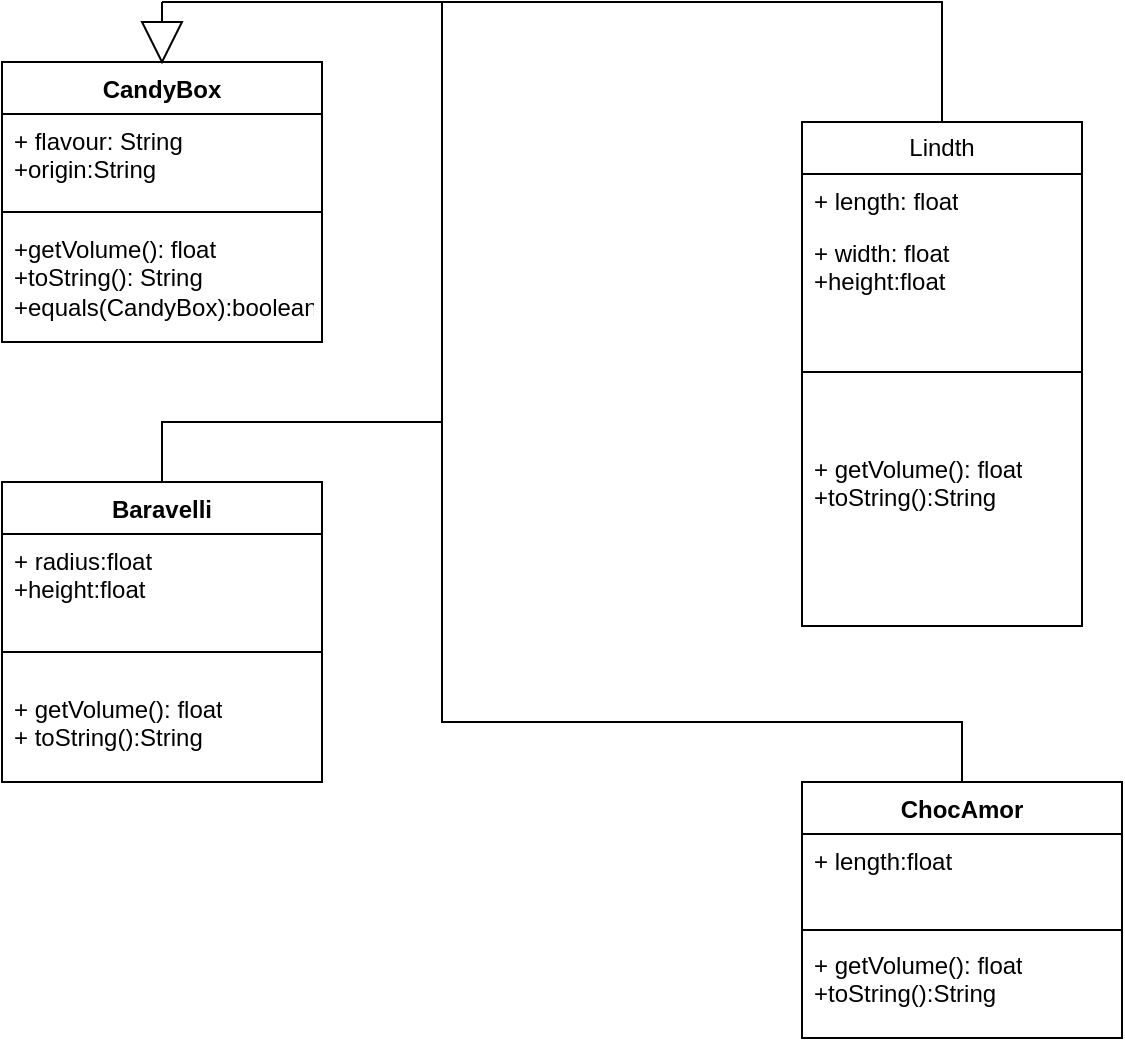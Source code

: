<mxfile version="22.0.5" type="device">
  <diagram name="Page-1" id="hQ2d04q7mOpEN9sxADeP">
    <mxGraphModel dx="1290" dy="530" grid="1" gridSize="10" guides="1" tooltips="1" connect="1" arrows="1" fold="1" page="1" pageScale="1" pageWidth="827" pageHeight="1169" math="0" shadow="0">
      <root>
        <mxCell id="0" />
        <mxCell id="1" parent="0" />
        <mxCell id="ZP1XxZCuLC_Y_DANeIEZ-1" value="CandyBox" style="swimlane;fontStyle=1;align=center;verticalAlign=top;childLayout=stackLayout;horizontal=1;startSize=26;horizontalStack=0;resizeParent=1;resizeParentMax=0;resizeLast=0;collapsible=1;marginBottom=0;whiteSpace=wrap;html=1;" parent="1" vertex="1">
          <mxGeometry x="150" y="70" width="160" height="140" as="geometry" />
        </mxCell>
        <mxCell id="ZP1XxZCuLC_Y_DANeIEZ-2" value="+ flavour: String&lt;br&gt;+origin:String" style="text;strokeColor=none;fillColor=none;align=left;verticalAlign=top;spacingLeft=4;spacingRight=4;overflow=hidden;rotatable=0;points=[[0,0.5],[1,0.5]];portConstraint=eastwest;whiteSpace=wrap;html=1;" parent="ZP1XxZCuLC_Y_DANeIEZ-1" vertex="1">
          <mxGeometry y="26" width="160" height="44" as="geometry" />
        </mxCell>
        <mxCell id="ZP1XxZCuLC_Y_DANeIEZ-3" value="" style="line;strokeWidth=1;fillColor=none;align=left;verticalAlign=middle;spacingTop=-1;spacingLeft=3;spacingRight=3;rotatable=0;labelPosition=right;points=[];portConstraint=eastwest;strokeColor=inherit;" parent="ZP1XxZCuLC_Y_DANeIEZ-1" vertex="1">
          <mxGeometry y="70" width="160" height="10" as="geometry" />
        </mxCell>
        <mxCell id="ZP1XxZCuLC_Y_DANeIEZ-4" value="+getVolume(): float&lt;br&gt;+toString(): String&lt;br&gt;+equals(CandyBox):boolean" style="text;strokeColor=none;fillColor=none;align=left;verticalAlign=top;spacingLeft=4;spacingRight=4;overflow=hidden;rotatable=0;points=[[0,0.5],[1,0.5]];portConstraint=eastwest;whiteSpace=wrap;html=1;" parent="ZP1XxZCuLC_Y_DANeIEZ-1" vertex="1">
          <mxGeometry y="80" width="160" height="60" as="geometry" />
        </mxCell>
        <mxCell id="ZP1XxZCuLC_Y_DANeIEZ-5" value="Lindth" style="swimlane;fontStyle=0;childLayout=stackLayout;horizontal=1;startSize=26;fillColor=none;horizontalStack=0;resizeParent=1;resizeParentMax=0;resizeLast=0;collapsible=1;marginBottom=0;whiteSpace=wrap;html=1;" parent="1" vertex="1">
          <mxGeometry x="550" y="100" width="140" height="252" as="geometry" />
        </mxCell>
        <mxCell id="ZP1XxZCuLC_Y_DANeIEZ-6" value="+ length: float" style="text;strokeColor=none;fillColor=none;align=left;verticalAlign=top;spacingLeft=4;spacingRight=4;overflow=hidden;rotatable=0;points=[[0,0.5],[1,0.5]];portConstraint=eastwest;whiteSpace=wrap;html=1;" parent="ZP1XxZCuLC_Y_DANeIEZ-5" vertex="1">
          <mxGeometry y="26" width="140" height="26" as="geometry" />
        </mxCell>
        <mxCell id="ZP1XxZCuLC_Y_DANeIEZ-7" value="+ width: float&lt;br&gt;+height:float" style="text;strokeColor=none;fillColor=none;align=left;verticalAlign=top;spacingLeft=4;spacingRight=4;overflow=hidden;rotatable=0;points=[[0,0.5],[1,0.5]];portConstraint=eastwest;whiteSpace=wrap;html=1;" parent="ZP1XxZCuLC_Y_DANeIEZ-5" vertex="1">
          <mxGeometry y="52" width="140" height="38" as="geometry" />
        </mxCell>
        <mxCell id="ZP1XxZCuLC_Y_DANeIEZ-17" value="" style="line;strokeWidth=1;fillColor=none;align=left;verticalAlign=middle;spacingTop=-1;spacingLeft=3;spacingRight=3;rotatable=0;labelPosition=right;points=[];portConstraint=eastwest;strokeColor=inherit;" parent="ZP1XxZCuLC_Y_DANeIEZ-5" vertex="1">
          <mxGeometry y="90" width="140" height="70" as="geometry" />
        </mxCell>
        <mxCell id="ZP1XxZCuLC_Y_DANeIEZ-8" value="+ getVolume(): float&lt;br&gt;+toString():String" style="text;strokeColor=none;fillColor=none;align=left;verticalAlign=top;spacingLeft=4;spacingRight=4;overflow=hidden;rotatable=0;points=[[0,0.5],[1,0.5]];portConstraint=eastwest;whiteSpace=wrap;html=1;" parent="ZP1XxZCuLC_Y_DANeIEZ-5" vertex="1">
          <mxGeometry y="160" width="140" height="92" as="geometry" />
        </mxCell>
        <mxCell id="ZP1XxZCuLC_Y_DANeIEZ-18" value="Baravelli" style="swimlane;fontStyle=1;align=center;verticalAlign=top;childLayout=stackLayout;horizontal=1;startSize=26;horizontalStack=0;resizeParent=1;resizeParentMax=0;resizeLast=0;collapsible=1;marginBottom=0;whiteSpace=wrap;html=1;" parent="1" vertex="1">
          <mxGeometry x="150" y="280" width="160" height="150" as="geometry" />
        </mxCell>
        <mxCell id="ZP1XxZCuLC_Y_DANeIEZ-19" value="+ radius:float&lt;br&gt;+height:float&amp;nbsp;" style="text;strokeColor=none;fillColor=none;align=left;verticalAlign=top;spacingLeft=4;spacingRight=4;overflow=hidden;rotatable=0;points=[[0,0.5],[1,0.5]];portConstraint=eastwest;whiteSpace=wrap;html=1;" parent="ZP1XxZCuLC_Y_DANeIEZ-18" vertex="1">
          <mxGeometry y="26" width="160" height="44" as="geometry" />
        </mxCell>
        <mxCell id="ZP1XxZCuLC_Y_DANeIEZ-20" value="" style="line;strokeWidth=1;fillColor=none;align=left;verticalAlign=middle;spacingTop=-1;spacingLeft=3;spacingRight=3;rotatable=0;labelPosition=right;points=[];portConstraint=eastwest;strokeColor=inherit;" parent="ZP1XxZCuLC_Y_DANeIEZ-18" vertex="1">
          <mxGeometry y="70" width="160" height="30" as="geometry" />
        </mxCell>
        <mxCell id="ZP1XxZCuLC_Y_DANeIEZ-21" value="+ getVolume(): float&lt;br&gt;+ toString():String" style="text;strokeColor=none;fillColor=none;align=left;verticalAlign=top;spacingLeft=4;spacingRight=4;overflow=hidden;rotatable=0;points=[[0,0.5],[1,0.5]];portConstraint=eastwest;whiteSpace=wrap;html=1;" parent="ZP1XxZCuLC_Y_DANeIEZ-18" vertex="1">
          <mxGeometry y="100" width="160" height="50" as="geometry" />
        </mxCell>
        <mxCell id="ZP1XxZCuLC_Y_DANeIEZ-22" value="ChocAmor" style="swimlane;fontStyle=1;align=center;verticalAlign=top;childLayout=stackLayout;horizontal=1;startSize=26;horizontalStack=0;resizeParent=1;resizeParentMax=0;resizeLast=0;collapsible=1;marginBottom=0;whiteSpace=wrap;html=1;" parent="1" vertex="1">
          <mxGeometry x="550" y="430" width="160" height="128" as="geometry" />
        </mxCell>
        <mxCell id="ZP1XxZCuLC_Y_DANeIEZ-23" value="+ length:float" style="text;strokeColor=none;fillColor=none;align=left;verticalAlign=top;spacingLeft=4;spacingRight=4;overflow=hidden;rotatable=0;points=[[0,0.5],[1,0.5]];portConstraint=eastwest;whiteSpace=wrap;html=1;" parent="ZP1XxZCuLC_Y_DANeIEZ-22" vertex="1">
          <mxGeometry y="26" width="160" height="44" as="geometry" />
        </mxCell>
        <mxCell id="ZP1XxZCuLC_Y_DANeIEZ-24" value="" style="line;strokeWidth=1;fillColor=none;align=left;verticalAlign=middle;spacingTop=-1;spacingLeft=3;spacingRight=3;rotatable=0;labelPosition=right;points=[];portConstraint=eastwest;strokeColor=inherit;" parent="ZP1XxZCuLC_Y_DANeIEZ-22" vertex="1">
          <mxGeometry y="70" width="160" height="8" as="geometry" />
        </mxCell>
        <mxCell id="ZP1XxZCuLC_Y_DANeIEZ-25" value="+ getVolume(): float&lt;br&gt;+toString():String" style="text;strokeColor=none;fillColor=none;align=left;verticalAlign=top;spacingLeft=4;spacingRight=4;overflow=hidden;rotatable=0;points=[[0,0.5],[1,0.5]];portConstraint=eastwest;whiteSpace=wrap;html=1;" parent="ZP1XxZCuLC_Y_DANeIEZ-22" vertex="1">
          <mxGeometry y="78" width="160" height="50" as="geometry" />
        </mxCell>
        <mxCell id="5om05QUkOHCmgN5HzH-l-1" value="" style="endArrow=none;html=1;rounded=0;entryX=0.5;entryY=0;entryDx=0;entryDy=0;" edge="1" parent="1" source="5om05QUkOHCmgN5HzH-l-4" target="ZP1XxZCuLC_Y_DANeIEZ-1">
          <mxGeometry width="50" height="50" relative="1" as="geometry">
            <mxPoint x="230" y="280" as="sourcePoint" />
            <mxPoint x="170" y="40" as="targetPoint" />
            <Array as="points">
              <mxPoint x="230" y="40" />
            </Array>
          </mxGeometry>
        </mxCell>
        <mxCell id="5om05QUkOHCmgN5HzH-l-2" value="" style="endArrow=none;html=1;rounded=0;" edge="1" parent="1">
          <mxGeometry width="50" height="50" relative="1" as="geometry">
            <mxPoint x="620" y="100" as="sourcePoint" />
            <mxPoint x="370" y="40" as="targetPoint" />
            <Array as="points">
              <mxPoint x="620" y="40" />
            </Array>
          </mxGeometry>
        </mxCell>
        <mxCell id="5om05QUkOHCmgN5HzH-l-3" value="" style="endArrow=none;html=1;rounded=0;" edge="1" parent="1">
          <mxGeometry width="50" height="50" relative="1" as="geometry">
            <mxPoint x="630" y="430" as="sourcePoint" />
            <mxPoint x="370" y="250" as="targetPoint" />
            <Array as="points">
              <mxPoint x="630" y="400" />
              <mxPoint x="370" y="400" />
            </Array>
          </mxGeometry>
        </mxCell>
        <mxCell id="5om05QUkOHCmgN5HzH-l-5" value="" style="endArrow=none;html=1;rounded=0;" edge="1" parent="1">
          <mxGeometry width="50" height="50" relative="1" as="geometry">
            <mxPoint x="230" y="280" as="sourcePoint" />
            <mxPoint x="230" y="40" as="targetPoint" />
            <Array as="points">
              <mxPoint x="230" y="250" />
              <mxPoint x="370" y="250" />
              <mxPoint x="370" y="40" />
            </Array>
          </mxGeometry>
        </mxCell>
        <mxCell id="5om05QUkOHCmgN5HzH-l-4" value="" style="html=1;shadow=0;dashed=0;align=center;verticalAlign=middle;shape=mxgraph.arrows2.arrow;dy=0.6;dx=40;direction=south;notch=0;" vertex="1" parent="1">
          <mxGeometry x="220" y="50" width="20" height="20" as="geometry" />
        </mxCell>
      </root>
    </mxGraphModel>
  </diagram>
</mxfile>
